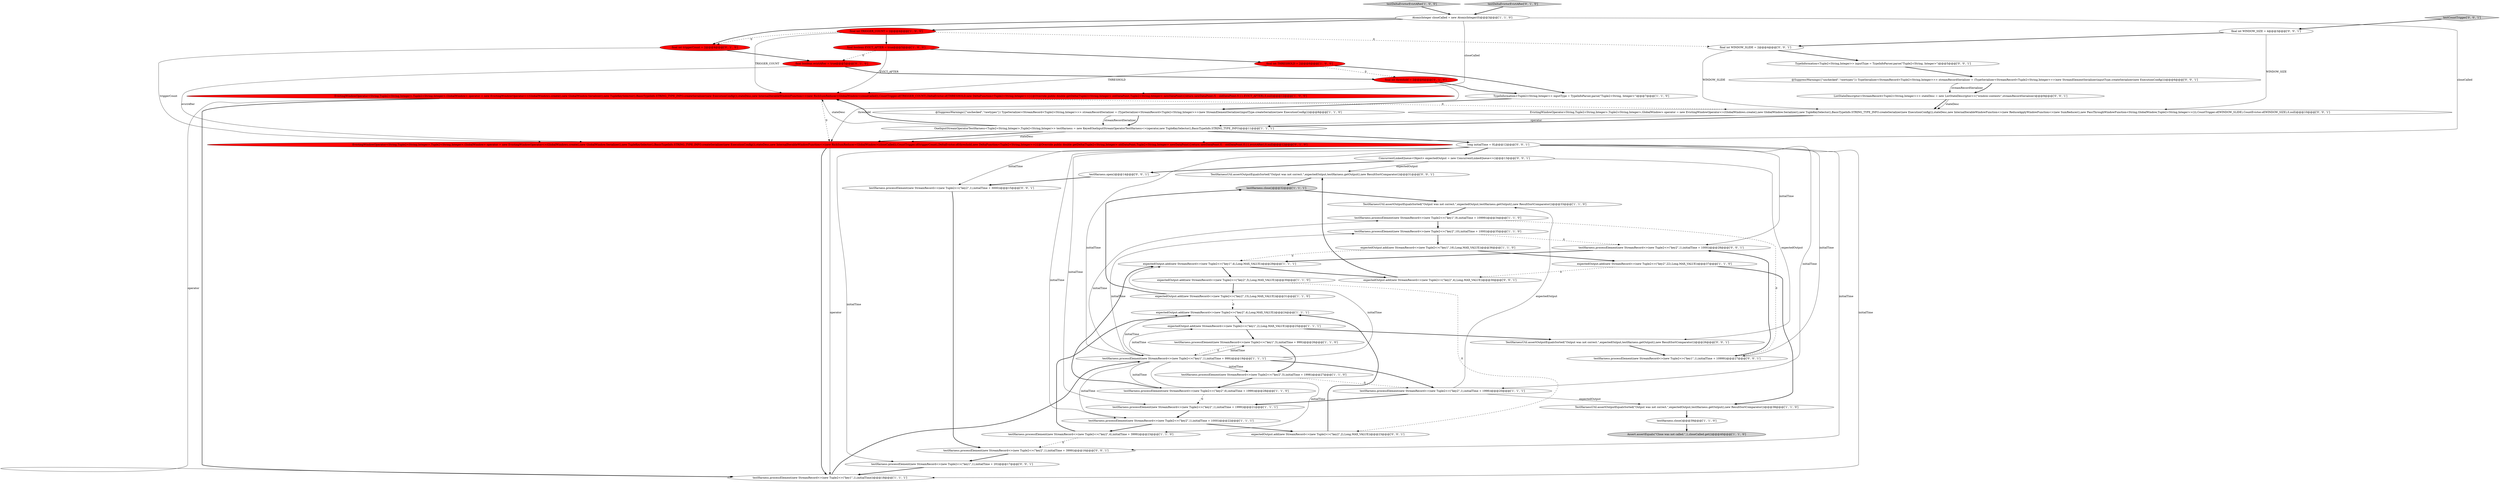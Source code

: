 digraph {
55 [style = filled, label = "TestHarnessUtil.assertOutputEqualsSorted(\"Output was not correct.\",expectedOutput,testHarness.getOutput(),new ResultSortComparator())@@@31@@@['0', '0', '1']", fillcolor = white, shape = ellipse image = "AAA0AAABBB3BBB"];
43 [style = filled, label = "testHarness.processElement(new StreamRecord<>(new Tuple2<>(\"key2\",1),initialTime + 1000))@@@28@@@['0', '0', '1']", fillcolor = white, shape = ellipse image = "AAA0AAABBB3BBB"];
48 [style = filled, label = "testHarness.processElement(new StreamRecord<>(new Tuple2<>(\"key2\",1),initialTime + 3000))@@@15@@@['0', '0', '1']", fillcolor = white, shape = ellipse image = "AAA0AAABBB3BBB"];
3 [style = filled, label = "final int TRIGGER_COUNT = 2@@@4@@@['1', '0', '0']", fillcolor = red, shape = ellipse image = "AAA1AAABBB1BBB"];
26 [style = filled, label = "expectedOutput.add(new StreamRecord<>(new Tuple2<>(\"key2\",4),Long.MAX_VALUE))@@@24@@@['1', '1', '1']", fillcolor = white, shape = ellipse image = "AAA0AAABBB1BBB"];
18 [style = filled, label = "expectedOutput.add(new StreamRecord<>(new Tuple2<>(\"key1\",2),Long.MAX_VALUE))@@@25@@@['1', '1', '1']", fillcolor = white, shape = ellipse image = "AAA0AAABBB1BBB"];
7 [style = filled, label = "TestHarnessUtil.assertOutputEqualsSorted(\"Output was not correct.\",expectedOutput,testHarness.getOutput(),new ResultSortComparator())@@@33@@@['1', '1', '0']", fillcolor = white, shape = ellipse image = "AAA0AAABBB1BBB"];
4 [style = filled, label = "Assert.assertEquals(\"Close was not called.\",1,closeCalled.get())@@@40@@@['1', '1', '0']", fillcolor = lightgray, shape = ellipse image = "AAA0AAABBB1BBB"];
29 [style = filled, label = "testHarness.processElement(new StreamRecord<>(new Tuple2<>(\"key1\",1),initialTime + 999))@@@19@@@['1', '1', '1']", fillcolor = white, shape = ellipse image = "AAA0AAABBB1BBB"];
30 [style = filled, label = "expectedOutput.add(new StreamRecord<>(new Tuple2<>(\"key2\",5),Long.MAX_VALUE))@@@30@@@['1', '1', '0']", fillcolor = white, shape = ellipse image = "AAA0AAABBB1BBB"];
20 [style = filled, label = "final boolean EVICT_AFTER = true@@@5@@@['1', '0', '0']", fillcolor = red, shape = ellipse image = "AAA1AAABBB1BBB"];
12 [style = filled, label = "testHarness.processElement(new StreamRecord<>(new Tuple2<>(\"key2\",6),initialTime + 1999))@@@28@@@['1', '1', '0']", fillcolor = white, shape = ellipse image = "AAA0AAABBB1BBB"];
25 [style = filled, label = "testHarness.processElement(new StreamRecord<>(new Tuple2<>(\"key2\",4),initialTime + 3999))@@@23@@@['1', '1', '0']", fillcolor = white, shape = ellipse image = "AAA0AAABBB1BBB"];
28 [style = filled, label = "EvictingWindowOperator<String,Tuple2<String,Integer>,Tuple2<String,Integer>,GlobalWindow> operator = new EvictingWindowOperator<>(GlobalWindows.create(),new GlobalWindow.Serializer(),new TupleKeySelector(),BasicTypeInfo.STRING_TYPE_INFO.createSerializer(new ExecutionConfig()),stateDesc,new InternalIterableWindowFunction<>(new RichSumReducer<GlobalWindow>(closeCalled)),CountTrigger.of(TRIGGER_COUNT),DeltaEvictor.of(THRESHOLD,new DeltaFunction<Tuple2<String,Integer>>(){@Override public double getDelta(Tuple2<String,Integer> oldDataPoint,Tuple2<String,Integer> newDataPoint){return newDataPoint.f1 - oldDataPoint.f1}},EVICT_AFTER),0,null)@@@12@@@['1', '0', '0']", fillcolor = red, shape = ellipse image = "AAA1AAABBB1BBB"];
17 [style = filled, label = "expectedOutput.add(new StreamRecord<>(new Tuple2<>(\"key1\",4),Long.MAX_VALUE))@@@29@@@['1', '1', '1']", fillcolor = white, shape = ellipse image = "AAA0AAABBB1BBB"];
42 [style = filled, label = "ConcurrentLinkedQueue<Object> expectedOutput = new ConcurrentLinkedQueue<>()@@@13@@@['0', '0', '1']", fillcolor = white, shape = ellipse image = "AAA0AAABBB3BBB"];
23 [style = filled, label = "expectedOutput.add(new StreamRecord<>(new Tuple2<>(\"key1\",16),Long.MAX_VALUE))@@@36@@@['1', '1', '0']", fillcolor = white, shape = ellipse image = "AAA0AAABBB1BBB"];
50 [style = filled, label = "long initialTime = 0L@@@12@@@['0', '0', '1']", fillcolor = white, shape = ellipse image = "AAA0AAABBB3BBB"];
8 [style = filled, label = "testHarness.processElement(new StreamRecord<>(new Tuple2<>(\"key2\",1),initialTime + 1998))@@@20@@@['1', '1', '1']", fillcolor = white, shape = ellipse image = "AAA0AAABBB1BBB"];
22 [style = filled, label = "expectedOutput.add(new StreamRecord<>(new Tuple2<>(\"key2\",15),Long.MAX_VALUE))@@@31@@@['1', '1', '0']", fillcolor = white, shape = ellipse image = "AAA0AAABBB1BBB"];
5 [style = filled, label = "testHarness.processElement(new StreamRecord<>(new Tuple2<>(\"key1\",9),initialTime + 10999))@@@34@@@['1', '1', '0']", fillcolor = white, shape = ellipse image = "AAA0AAABBB1BBB"];
47 [style = filled, label = "@SuppressWarnings({\"unchecked\",\"rawtypes\"}) TypeSerializer<StreamRecord<Tuple2<String,Integer>>> streamRecordSerializer = (TypeSerializer<StreamRecord<Tuple2<String,Integer>>>)new StreamElementSerializer(inputType.createSerializer(new ExecutionConfig()))@@@6@@@['0', '0', '1']", fillcolor = white, shape = ellipse image = "AAA0AAABBB3BBB"];
31 [style = filled, label = "TestHarnessUtil.assertOutputEqualsSorted(\"Output was not correct.\",expectedOutput,testHarness.getOutput(),new ResultSortComparator())@@@38@@@['1', '1', '0']", fillcolor = white, shape = ellipse image = "AAA0AAABBB1BBB"];
34 [style = filled, label = "final boolean evictAfter = true@@@5@@@['0', '1', '0']", fillcolor = red, shape = ellipse image = "AAA1AAABBB2BBB"];
51 [style = filled, label = "testHarness.processElement(new StreamRecord<>(new Tuple2<>(\"key2\",1),initialTime + 3999))@@@16@@@['0', '0', '1']", fillcolor = white, shape = ellipse image = "AAA0AAABBB3BBB"];
1 [style = filled, label = "testHarness.close()@@@32@@@['1', '1', '1']", fillcolor = lightgray, shape = ellipse image = "AAA0AAABBB1BBB"];
14 [style = filled, label = "OneInputStreamOperatorTestHarness<Tuple2<String,Integer>,Tuple2<String,Integer>> testHarness = new KeyedOneInputStreamOperatorTestHarness<>(operator,new TupleKeySelector(),BasicTypeInfo.STRING_TYPE_INFO)@@@11@@@['1', '1', '1']", fillcolor = white, shape = ellipse image = "AAA0AAABBB1BBB"];
6 [style = filled, label = "testDeltaEvictorEvictAfter['1', '0', '0']", fillcolor = lightgray, shape = diamond image = "AAA0AAABBB1BBB"];
21 [style = filled, label = "testHarness.processElement(new StreamRecord<>(new Tuple2<>(\"key2\",10),initialTime + 1000))@@@35@@@['1', '1', '0']", fillcolor = white, shape = ellipse image = "AAA0AAABBB1BBB"];
15 [style = filled, label = "@SuppressWarnings({\"unchecked\",\"rawtypes\"}) TypeSerializer<StreamRecord<Tuple2<String,Integer>>> streamRecordSerializer = (TypeSerializer<StreamRecord<Tuple2<String,Integer>>>)new StreamElementSerializer(inputType.createSerializer(new ExecutionConfig()))@@@8@@@['1', '1', '0']", fillcolor = white, shape = ellipse image = "AAA0AAABBB1BBB"];
33 [style = filled, label = "final int threshold = 2@@@6@@@['0', '1', '0']", fillcolor = red, shape = ellipse image = "AAA1AAABBB2BBB"];
36 [style = filled, label = "testDeltaEvictorEvictAfter['0', '1', '0']", fillcolor = lightgray, shape = diamond image = "AAA0AAABBB2BBB"];
38 [style = filled, label = "TestHarnessUtil.assertOutputEqualsSorted(\"Output was not correct.\",expectedOutput,testHarness.getOutput(),new ResultSortComparator())@@@26@@@['0', '0', '1']", fillcolor = white, shape = ellipse image = "AAA0AAABBB3BBB"];
10 [style = filled, label = "testHarness.processElement(new StreamRecord<>(new Tuple2<>(\"key1\",5),initialTime + 999))@@@26@@@['1', '1', '0']", fillcolor = white, shape = ellipse image = "AAA0AAABBB1BBB"];
9 [style = filled, label = "TypeInformation<Tuple2<String,Integer>> inputType = TypeInfoParser.parse(\"Tuple2<String, Integer>\")@@@7@@@['1', '1', '0']", fillcolor = white, shape = ellipse image = "AAA0AAABBB1BBB"];
40 [style = filled, label = "expectedOutput.add(new StreamRecord<>(new Tuple2<>(\"key2\",4),Long.MAX_VALUE))@@@30@@@['0', '0', '1']", fillcolor = white, shape = ellipse image = "AAA0AAABBB3BBB"];
45 [style = filled, label = "testHarness.open()@@@14@@@['0', '0', '1']", fillcolor = white, shape = ellipse image = "AAA0AAABBB3BBB"];
46 [style = filled, label = "testHarness.processElement(new StreamRecord<>(new Tuple2<>(\"key1\",1),initialTime + 20))@@@17@@@['0', '0', '1']", fillcolor = white, shape = ellipse image = "AAA0AAABBB3BBB"];
49 [style = filled, label = "ListStateDescriptor<StreamRecord<Tuple2<String,Integer>>> stateDesc = new ListStateDescriptor<>(\"window-contents\",streamRecordSerializer)@@@9@@@['0', '0', '1']", fillcolor = white, shape = ellipse image = "AAA0AAABBB3BBB"];
37 [style = filled, label = "EvictingWindowOperator<String,Tuple2<String,Integer>,Tuple2<String,Integer>,GlobalWindow> operator = new EvictingWindowOperator<>(GlobalWindows.create(),new GlobalWindow.Serializer(),new TupleKeySelector(),BasicTypeInfo.STRING_TYPE_INFO.createSerializer(new ExecutionConfig()),stateDesc,new InternalIterableWindowFunction<>(new ReduceApplyWindowFunction<>(new SumReducer(),new PassThroughWindowFunction<String,GlobalWindow,Tuple2<String,Integer>>())),CountTrigger.of(WINDOW_SLIDE),CountEvictor.of(WINDOW_SIZE),0,null)@@@10@@@['0', '0', '1']", fillcolor = white, shape = ellipse image = "AAA0AAABBB3BBB"];
19 [style = filled, label = "final int THRESHOLD = 2@@@6@@@['1', '0', '0']", fillcolor = red, shape = ellipse image = "AAA1AAABBB1BBB"];
24 [style = filled, label = "testHarness.processElement(new StreamRecord<>(new Tuple2<>(\"key2\",1),initialTime + 1999))@@@21@@@['1', '1', '1']", fillcolor = white, shape = ellipse image = "AAA0AAABBB1BBB"];
13 [style = filled, label = "expectedOutput.add(new StreamRecord<>(new Tuple2<>(\"key2\",22),Long.MAX_VALUE))@@@37@@@['1', '1', '0']", fillcolor = white, shape = ellipse image = "AAA0AAABBB1BBB"];
39 [style = filled, label = "final int WINDOW_SLIDE = 2@@@4@@@['0', '0', '1']", fillcolor = white, shape = ellipse image = "AAA0AAABBB3BBB"];
27 [style = filled, label = "testHarness.processElement(new StreamRecord<>(new Tuple2<>(\"key2\",1),initialTime + 1000))@@@22@@@['1', '1', '1']", fillcolor = white, shape = ellipse image = "AAA0AAABBB1BBB"];
16 [style = filled, label = "testHarness.close()@@@39@@@['1', '1', '0']", fillcolor = white, shape = ellipse image = "AAA0AAABBB1BBB"];
11 [style = filled, label = "testHarness.processElement(new StreamRecord<>(new Tuple2<>(\"key2\",5),initialTime + 1998))@@@27@@@['1', '1', '0']", fillcolor = white, shape = ellipse image = "AAA0AAABBB1BBB"];
32 [style = filled, label = "EvictingWindowOperator<String,Tuple2<String,Integer>,Tuple2<String,Integer>,GlobalWindow> operator = new EvictingWindowOperator<>(GlobalWindows.create(),new GlobalWindow.Serializer(),new TupleKeySelector(),BasicTypeInfo.STRING_TYPE_INFO.createSerializer(new ExecutionConfig()),stateDesc,new InternalIterableWindowFunction<>(new RichSumReducer<GlobalWindow>(closeCalled)),CountTrigger.of(triggerCount),DeltaEvictor.of(threshold,new DeltaFunction<Tuple2<String,Integer>>(){@Override public double getDelta(Tuple2<String,Integer> oldDataPoint,Tuple2<String,Integer> newDataPoint){return newDataPoint.f1 - oldDataPoint.f1}},evictAfter),0,null)@@@12@@@['0', '1', '0']", fillcolor = red, shape = ellipse image = "AAA1AAABBB2BBB"];
53 [style = filled, label = "final int WINDOW_SIZE = 4@@@3@@@['0', '0', '1']", fillcolor = white, shape = ellipse image = "AAA0AAABBB3BBB"];
2 [style = filled, label = "testHarness.processElement(new StreamRecord<>(new Tuple2<>(\"key1\",1),initialTime))@@@18@@@['1', '1', '1']", fillcolor = white, shape = ellipse image = "AAA0AAABBB1BBB"];
41 [style = filled, label = "testHarness.processElement(new StreamRecord<>(new Tuple2<>(\"key1\",1),initialTime + 10999))@@@27@@@['0', '0', '1']", fillcolor = white, shape = ellipse image = "AAA0AAABBB3BBB"];
52 [style = filled, label = "expectedOutput.add(new StreamRecord<>(new Tuple2<>(\"key2\",2),Long.MAX_VALUE))@@@23@@@['0', '0', '1']", fillcolor = white, shape = ellipse image = "AAA0AAABBB3BBB"];
44 [style = filled, label = "testCountTrigger['0', '0', '1']", fillcolor = lightgray, shape = diamond image = "AAA0AAABBB3BBB"];
0 [style = filled, label = "AtomicInteger closeCalled = new AtomicInteger(0)@@@3@@@['1', '1', '0']", fillcolor = white, shape = ellipse image = "AAA0AAABBB1BBB"];
35 [style = filled, label = "final int triggerCount = 2@@@4@@@['0', '1', '0']", fillcolor = red, shape = ellipse image = "AAA1AAABBB2BBB"];
54 [style = filled, label = "TypeInformation<Tuple2<String,Integer>> inputType = TypeInfoParser.parse(\"Tuple2<String, Integer>\")@@@5@@@['0', '0', '1']", fillcolor = white, shape = ellipse image = "AAA0AAABBB3BBB"];
20->28 [style = solid, label="EVICT_AFTER"];
42->45 [style = bold, label=""];
46->2 [style = bold, label=""];
40->55 [style = bold, label=""];
50->51 [style = solid, label="initialTime"];
50->41 [style = solid, label="initialTime"];
14->28 [style = bold, label=""];
39->54 [style = bold, label=""];
38->41 [style = bold, label=""];
50->46 [style = solid, label="initialTime"];
45->48 [style = bold, label=""];
44->53 [style = bold, label=""];
29->25 [style = solid, label="initialTime"];
53->39 [style = bold, label=""];
47->49 [style = bold, label=""];
30->52 [style = dashed, label="0"];
32->2 [style = solid, label="operator"];
48->51 [style = bold, label=""];
36->0 [style = bold, label=""];
23->17 [style = dashed, label="0"];
19->9 [style = bold, label=""];
23->13 [style = bold, label=""];
12->24 [style = dashed, label="0"];
29->26 [style = solid, label="initialTime"];
29->21 [style = solid, label="initialTime"];
50->48 [style = solid, label="initialTime"];
13->31 [style = bold, label=""];
24->27 [style = bold, label=""];
27->25 [style = bold, label=""];
5->41 [style = dashed, label="0"];
37->14 [style = solid, label="operator"];
10->11 [style = bold, label=""];
18->38 [style = bold, label=""];
0->3 [style = bold, label=""];
29->12 [style = solid, label="initialTime"];
29->17 [style = solid, label="initialTime"];
11->8 [style = dashed, label="0"];
14->28 [style = solid, label="stateDesc"];
29->18 [style = solid, label="initialTime"];
3->39 [style = dashed, label="0"];
34->33 [style = bold, label=""];
11->12 [style = bold, label=""];
13->40 [style = dashed, label="0"];
10->29 [style = dashed, label="0"];
19->28 [style = solid, label="THRESHOLD"];
5->21 [style = bold, label=""];
14->32 [style = solid, label="stateDesc"];
7->5 [style = bold, label=""];
50->43 [style = solid, label="initialTime"];
20->34 [style = dashed, label="0"];
25->26 [style = bold, label=""];
3->28 [style = solid, label="TRIGGER_COUNT"];
29->27 [style = solid, label="initialTime"];
35->34 [style = bold, label=""];
20->19 [style = bold, label=""];
41->43 [style = bold, label=""];
15->14 [style = solid, label="streamRecordSerializer"];
21->23 [style = bold, label=""];
52->26 [style = bold, label=""];
8->24 [style = bold, label=""];
49->37 [style = bold, label=""];
3->35 [style = dashed, label="0"];
47->49 [style = solid, label="streamRecordSerializer"];
15->14 [style = bold, label=""];
12->17 [style = bold, label=""];
25->51 [style = dashed, label="0"];
17->40 [style = bold, label=""];
35->32 [style = solid, label="triggerCount"];
50->8 [style = solid, label="initialTime"];
1->7 [style = bold, label=""];
27->52 [style = bold, label=""];
0->32 [style = solid, label="closeCalled"];
43->17 [style = bold, label=""];
18->10 [style = bold, label=""];
50->42 [style = bold, label=""];
0->28 [style = solid, label="closeCalled"];
33->32 [style = solid, label="threshold"];
14->50 [style = bold, label=""];
50->27 [style = solid, label="initialTime"];
22->1 [style = bold, label=""];
53->37 [style = solid, label="WINDOW_SIZE"];
16->4 [style = bold, label=""];
14->32 [style = bold, label=""];
28->32 [style = dashed, label="0"];
29->11 [style = solid, label="initialTime"];
29->8 [style = bold, label=""];
21->43 [style = dashed, label="0"];
30->22 [style = bold, label=""];
50->2 [style = solid, label="initialTime"];
28->37 [style = dashed, label="0"];
42->55 [style = solid, label="expectedOutput"];
31->16 [style = bold, label=""];
39->37 [style = solid, label="WINDOW_SLIDE"];
50->29 [style = solid, label="initialTime"];
17->30 [style = bold, label=""];
6->0 [style = bold, label=""];
34->32 [style = solid, label="evictAfter"];
33->9 [style = bold, label=""];
32->2 [style = bold, label=""];
51->46 [style = bold, label=""];
50->24 [style = solid, label="initialTime"];
28->2 [style = bold, label=""];
37->14 [style = bold, label=""];
54->47 [style = bold, label=""];
3->20 [style = bold, label=""];
29->5 [style = solid, label="initialTime"];
28->2 [style = solid, label="operator"];
9->15 [style = bold, label=""];
8->7 [style = solid, label="expectedOutput"];
55->1 [style = bold, label=""];
8->31 [style = solid, label="expectedOutput"];
0->35 [style = bold, label=""];
29->10 [style = solid, label="initialTime"];
49->37 [style = solid, label="stateDesc"];
42->38 [style = solid, label="expectedOutput"];
2->29 [style = bold, label=""];
19->33 [style = dashed, label="0"];
26->18 [style = bold, label=""];
22->26 [style = dashed, label="0"];
}
